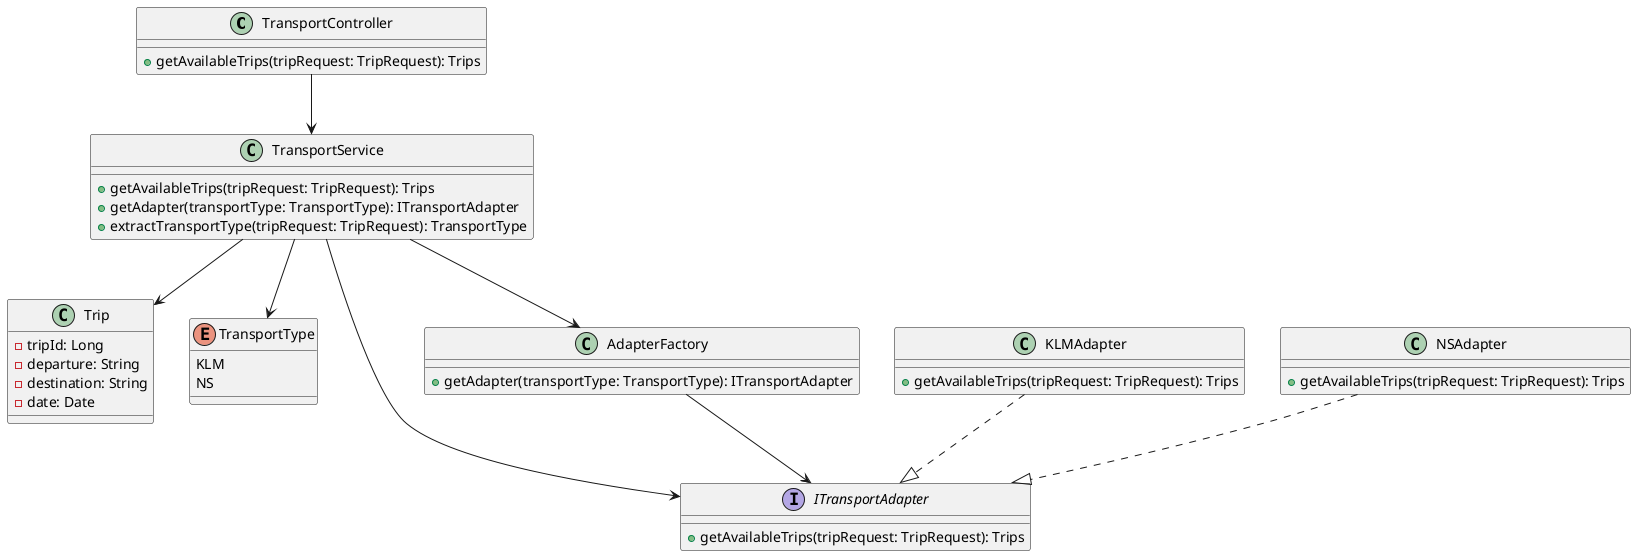 @startuml

class TransportController {
    +getAvailableTrips(tripRequest: TripRequest): Trips
}

TransportController --> TransportService

class TransportService {
    +getAvailableTrips(tripRequest: TripRequest): Trips
    +getAdapter(transportType: TransportType): ITransportAdapter
    +extractTransportType(tripRequest: TripRequest): TransportType
}

class Trip {
    - tripId: Long
    - departure: String
    - destination: String
    - date: Date
}

enum TransportType {
    KLM
    NS
}

interface ITransportAdapter {
    +getAvailableTrips(tripRequest: TripRequest): Trips
}

class KLMAdapter {
    +getAvailableTrips(tripRequest: TripRequest): Trips
}

class NSAdapter {
    +getAvailableTrips(tripRequest: TripRequest): Trips
}

class AdapterFactory {
    +getAdapter(transportType: TransportType): ITransportAdapter
}

TransportService --> Trip

KLMAdapter ..|> ITransportAdapter
NSAdapter ..|> ITransportAdapter
TransportService --> ITransportAdapter

AdapterFactory --> ITransportAdapter
TransportService --> AdapterFactory

TransportService --> TransportType

@enduml
